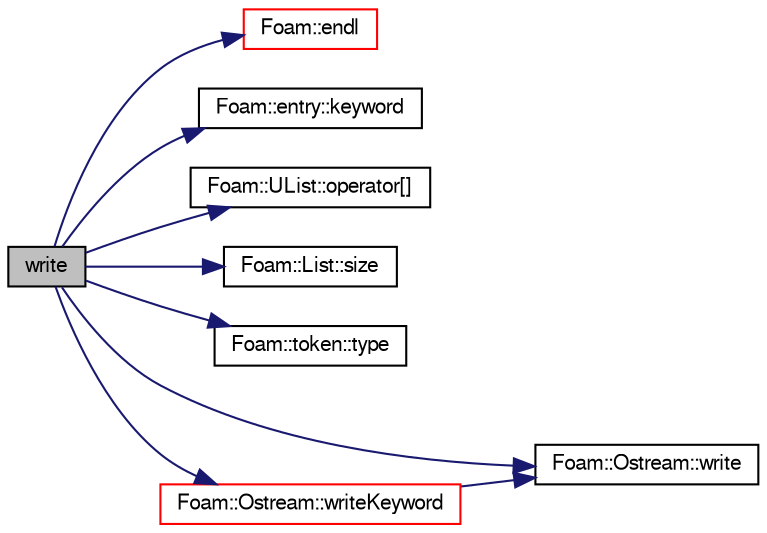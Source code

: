 digraph "write"
{
  bgcolor="transparent";
  edge [fontname="FreeSans",fontsize="10",labelfontname="FreeSans",labelfontsize="10"];
  node [fontname="FreeSans",fontsize="10",shape=record];
  rankdir="LR";
  Node316 [label="write",height=0.2,width=0.4,color="black", fillcolor="grey75", style="filled", fontcolor="black"];
  Node316 -> Node317 [color="midnightblue",fontsize="10",style="solid",fontname="FreeSans"];
  Node317 [label="Foam::endl",height=0.2,width=0.4,color="red",URL="$a21124.html#a2db8fe02a0d3909e9351bb4275b23ce4",tooltip="Add newline and flush stream. "];
  Node316 -> Node319 [color="midnightblue",fontsize="10",style="solid",fontname="FreeSans"];
  Node319 [label="Foam::entry::keyword",height=0.2,width=0.4,color="black",URL="$a26022.html#a524d765e79e84690b9c13f55191b85c7",tooltip="Return keyword. "];
  Node316 -> Node320 [color="midnightblue",fontsize="10",style="solid",fontname="FreeSans"];
  Node320 [label="Foam::UList::operator[]",height=0.2,width=0.4,color="black",URL="$a25698.html#a851e28f7788bbc82f5a4aa9f0efdefe4",tooltip="Return element of UList. "];
  Node316 -> Node321 [color="midnightblue",fontsize="10",style="solid",fontname="FreeSans"];
  Node321 [label="Foam::List::size",height=0.2,width=0.4,color="black",URL="$a25694.html#a47b3bf30da1eb3ab8076b5fbe00e0494",tooltip="Return the number of elements in the UList. "];
  Node316 -> Node322 [color="midnightblue",fontsize="10",style="solid",fontname="FreeSans"];
  Node322 [label="Foam::token::type",height=0.2,width=0.4,color="black",URL="$a26306.html#acc719f52fcbac7cb134576dc93632867"];
  Node316 -> Node323 [color="midnightblue",fontsize="10",style="solid",fontname="FreeSans"];
  Node323 [label="Foam::Ostream::write",height=0.2,width=0.4,color="black",URL="$a26238.html#a81a19ad9e4098b4701cc8bab9a59d78b",tooltip="Write next token to stream. "];
  Node316 -> Node324 [color="midnightblue",fontsize="10",style="solid",fontname="FreeSans"];
  Node324 [label="Foam::Ostream::writeKeyword",height=0.2,width=0.4,color="red",URL="$a26238.html#a3c58b2bb9174ea3c4a5fa58095d1290e",tooltip="Write the keyword followed by an appropriate indentation. "];
  Node324 -> Node323 [color="midnightblue",fontsize="10",style="solid",fontname="FreeSans"];
}

